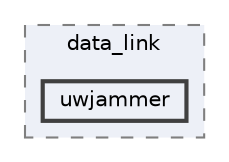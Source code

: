 digraph "uwjammer"
{
 // LATEX_PDF_SIZE
  bgcolor="transparent";
  edge [fontname=Helvetica,fontsize=10,labelfontname=Helvetica,labelfontsize=10];
  node [fontname=Helvetica,fontsize=10,shape=box,height=0.2,width=0.4];
  compound=true
  subgraph clusterdir_f7bea17b332b01568654fe6fe9b8c8b6 {
    graph [ bgcolor="#edf0f7", pencolor="grey50", label="data_link", fontname=Helvetica,fontsize=10 style="filled,dashed", URL="dir_f7bea17b332b01568654fe6fe9b8c8b6.html",tooltip=""]
  dir_e589890563336119cb488c970a5fb037 [label="uwjammer", fillcolor="#edf0f7", color="grey25", style="filled,bold", URL="dir_e589890563336119cb488c970a5fb037.html",tooltip=""];
  }
}
